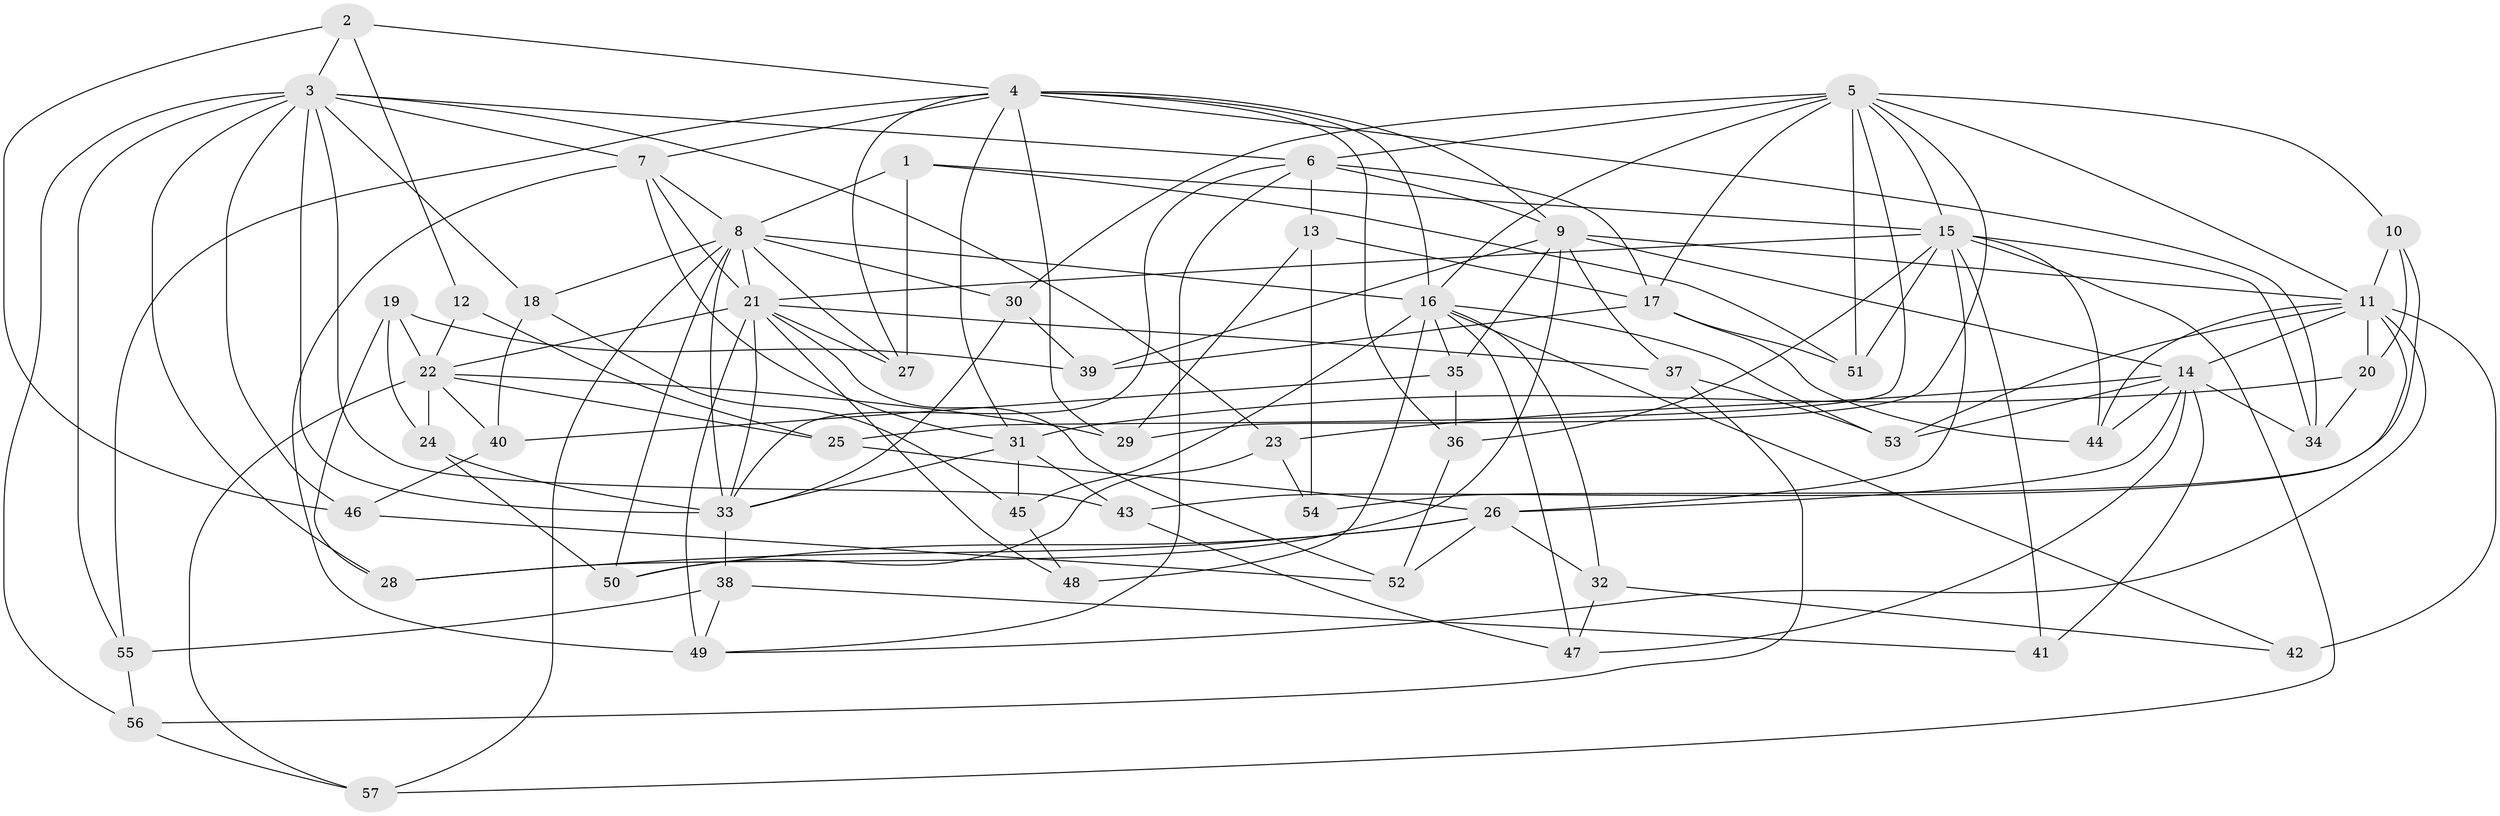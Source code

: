 // original degree distribution, {4: 1.0}
// Generated by graph-tools (version 1.1) at 2025/38/03/09/25 02:38:18]
// undirected, 57 vertices, 151 edges
graph export_dot {
graph [start="1"]
  node [color=gray90,style=filled];
  1;
  2;
  3;
  4;
  5;
  6;
  7;
  8;
  9;
  10;
  11;
  12;
  13;
  14;
  15;
  16;
  17;
  18;
  19;
  20;
  21;
  22;
  23;
  24;
  25;
  26;
  27;
  28;
  29;
  30;
  31;
  32;
  33;
  34;
  35;
  36;
  37;
  38;
  39;
  40;
  41;
  42;
  43;
  44;
  45;
  46;
  47;
  48;
  49;
  50;
  51;
  52;
  53;
  54;
  55;
  56;
  57;
  1 -- 8 [weight=1.0];
  1 -- 15 [weight=1.0];
  1 -- 27 [weight=1.0];
  1 -- 51 [weight=1.0];
  2 -- 3 [weight=1.0];
  2 -- 4 [weight=1.0];
  2 -- 12 [weight=1.0];
  2 -- 46 [weight=1.0];
  3 -- 6 [weight=1.0];
  3 -- 7 [weight=1.0];
  3 -- 18 [weight=1.0];
  3 -- 23 [weight=1.0];
  3 -- 28 [weight=1.0];
  3 -- 33 [weight=2.0];
  3 -- 43 [weight=1.0];
  3 -- 46 [weight=1.0];
  3 -- 55 [weight=1.0];
  3 -- 56 [weight=1.0];
  4 -- 7 [weight=1.0];
  4 -- 9 [weight=1.0];
  4 -- 16 [weight=1.0];
  4 -- 27 [weight=1.0];
  4 -- 29 [weight=1.0];
  4 -- 31 [weight=1.0];
  4 -- 34 [weight=1.0];
  4 -- 36 [weight=1.0];
  4 -- 55 [weight=1.0];
  5 -- 6 [weight=1.0];
  5 -- 10 [weight=1.0];
  5 -- 11 [weight=1.0];
  5 -- 15 [weight=2.0];
  5 -- 16 [weight=1.0];
  5 -- 17 [weight=2.0];
  5 -- 25 [weight=1.0];
  5 -- 29 [weight=1.0];
  5 -- 30 [weight=1.0];
  5 -- 51 [weight=1.0];
  6 -- 9 [weight=3.0];
  6 -- 13 [weight=1.0];
  6 -- 17 [weight=2.0];
  6 -- 33 [weight=1.0];
  6 -- 49 [weight=1.0];
  7 -- 8 [weight=1.0];
  7 -- 21 [weight=1.0];
  7 -- 31 [weight=1.0];
  7 -- 49 [weight=1.0];
  8 -- 16 [weight=2.0];
  8 -- 18 [weight=1.0];
  8 -- 21 [weight=1.0];
  8 -- 27 [weight=1.0];
  8 -- 30 [weight=1.0];
  8 -- 33 [weight=2.0];
  8 -- 50 [weight=1.0];
  8 -- 57 [weight=1.0];
  9 -- 11 [weight=1.0];
  9 -- 14 [weight=1.0];
  9 -- 28 [weight=1.0];
  9 -- 35 [weight=1.0];
  9 -- 37 [weight=1.0];
  9 -- 39 [weight=1.0];
  10 -- 11 [weight=1.0];
  10 -- 20 [weight=1.0];
  10 -- 43 [weight=1.0];
  11 -- 14 [weight=1.0];
  11 -- 20 [weight=1.0];
  11 -- 42 [weight=2.0];
  11 -- 44 [weight=1.0];
  11 -- 49 [weight=1.0];
  11 -- 53 [weight=1.0];
  11 -- 54 [weight=2.0];
  12 -- 22 [weight=2.0];
  12 -- 25 [weight=1.0];
  13 -- 17 [weight=1.0];
  13 -- 29 [weight=1.0];
  13 -- 54 [weight=1.0];
  14 -- 23 [weight=1.0];
  14 -- 26 [weight=2.0];
  14 -- 34 [weight=1.0];
  14 -- 41 [weight=1.0];
  14 -- 44 [weight=1.0];
  14 -- 47 [weight=1.0];
  14 -- 53 [weight=1.0];
  15 -- 21 [weight=1.0];
  15 -- 26 [weight=1.0];
  15 -- 34 [weight=1.0];
  15 -- 36 [weight=1.0];
  15 -- 41 [weight=2.0];
  15 -- 44 [weight=1.0];
  15 -- 51 [weight=1.0];
  15 -- 57 [weight=1.0];
  16 -- 32 [weight=1.0];
  16 -- 35 [weight=1.0];
  16 -- 42 [weight=1.0];
  16 -- 45 [weight=1.0];
  16 -- 47 [weight=1.0];
  16 -- 48 [weight=2.0];
  16 -- 53 [weight=1.0];
  17 -- 39 [weight=1.0];
  17 -- 44 [weight=1.0];
  17 -- 51 [weight=1.0];
  18 -- 40 [weight=1.0];
  18 -- 45 [weight=1.0];
  19 -- 22 [weight=1.0];
  19 -- 24 [weight=1.0];
  19 -- 28 [weight=1.0];
  19 -- 39 [weight=1.0];
  20 -- 31 [weight=1.0];
  20 -- 34 [weight=1.0];
  21 -- 22 [weight=2.0];
  21 -- 27 [weight=1.0];
  21 -- 33 [weight=1.0];
  21 -- 37 [weight=1.0];
  21 -- 48 [weight=1.0];
  21 -- 49 [weight=2.0];
  21 -- 52 [weight=1.0];
  22 -- 24 [weight=1.0];
  22 -- 25 [weight=1.0];
  22 -- 29 [weight=1.0];
  22 -- 40 [weight=1.0];
  22 -- 57 [weight=1.0];
  23 -- 50 [weight=1.0];
  23 -- 54 [weight=1.0];
  24 -- 33 [weight=1.0];
  24 -- 50 [weight=1.0];
  25 -- 26 [weight=1.0];
  26 -- 28 [weight=1.0];
  26 -- 32 [weight=1.0];
  26 -- 50 [weight=1.0];
  26 -- 52 [weight=1.0];
  30 -- 33 [weight=1.0];
  30 -- 39 [weight=1.0];
  31 -- 33 [weight=1.0];
  31 -- 43 [weight=1.0];
  31 -- 45 [weight=1.0];
  32 -- 42 [weight=1.0];
  32 -- 47 [weight=1.0];
  33 -- 38 [weight=1.0];
  35 -- 36 [weight=1.0];
  35 -- 40 [weight=1.0];
  36 -- 52 [weight=1.0];
  37 -- 53 [weight=1.0];
  37 -- 56 [weight=1.0];
  38 -- 41 [weight=1.0];
  38 -- 49 [weight=1.0];
  38 -- 55 [weight=1.0];
  40 -- 46 [weight=1.0];
  43 -- 47 [weight=1.0];
  45 -- 48 [weight=1.0];
  46 -- 52 [weight=1.0];
  55 -- 56 [weight=1.0];
  56 -- 57 [weight=1.0];
}
